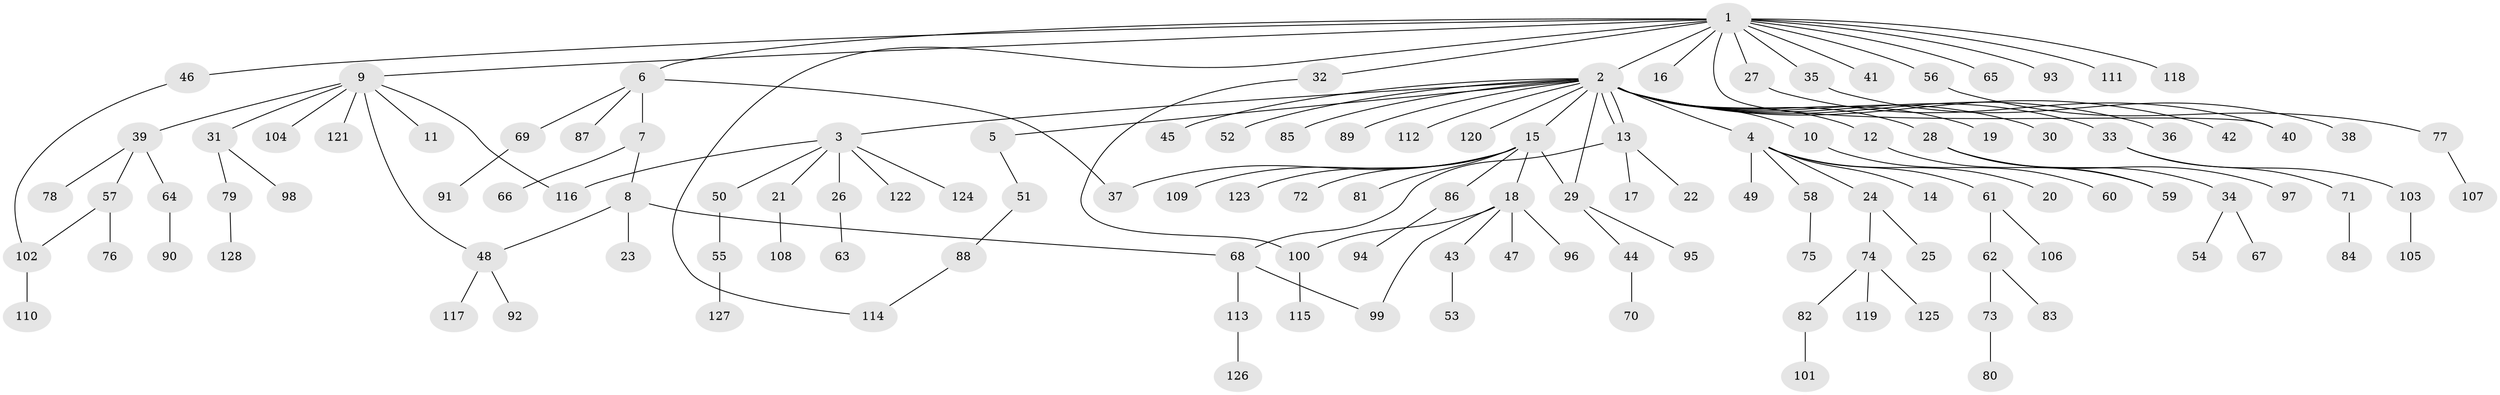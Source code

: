 // coarse degree distribution, {14: 0.015625, 10: 0.015625, 5: 0.046875, 6: 0.015625, 4: 0.0625, 2: 0.296875, 3: 0.09375, 1: 0.453125}
// Generated by graph-tools (version 1.1) at 2025/50/03/04/25 22:50:44]
// undirected, 128 vertices, 139 edges
graph export_dot {
  node [color=gray90,style=filled];
  1;
  2;
  3;
  4;
  5;
  6;
  7;
  8;
  9;
  10;
  11;
  12;
  13;
  14;
  15;
  16;
  17;
  18;
  19;
  20;
  21;
  22;
  23;
  24;
  25;
  26;
  27;
  28;
  29;
  30;
  31;
  32;
  33;
  34;
  35;
  36;
  37;
  38;
  39;
  40;
  41;
  42;
  43;
  44;
  45;
  46;
  47;
  48;
  49;
  50;
  51;
  52;
  53;
  54;
  55;
  56;
  57;
  58;
  59;
  60;
  61;
  62;
  63;
  64;
  65;
  66;
  67;
  68;
  69;
  70;
  71;
  72;
  73;
  74;
  75;
  76;
  77;
  78;
  79;
  80;
  81;
  82;
  83;
  84;
  85;
  86;
  87;
  88;
  89;
  90;
  91;
  92;
  93;
  94;
  95;
  96;
  97;
  98;
  99;
  100;
  101;
  102;
  103;
  104;
  105;
  106;
  107;
  108;
  109;
  110;
  111;
  112;
  113;
  114;
  115;
  116;
  117;
  118;
  119;
  120;
  121;
  122;
  123;
  124;
  125;
  126;
  127;
  128;
  1 -- 2;
  1 -- 6;
  1 -- 9;
  1 -- 16;
  1 -- 27;
  1 -- 32;
  1 -- 35;
  1 -- 40;
  1 -- 41;
  1 -- 46;
  1 -- 56;
  1 -- 65;
  1 -- 93;
  1 -- 111;
  1 -- 114;
  1 -- 118;
  2 -- 3;
  2 -- 4;
  2 -- 5;
  2 -- 10;
  2 -- 12;
  2 -- 13;
  2 -- 13;
  2 -- 15;
  2 -- 19;
  2 -- 28;
  2 -- 29;
  2 -- 30;
  2 -- 33;
  2 -- 36;
  2 -- 42;
  2 -- 45;
  2 -- 52;
  2 -- 85;
  2 -- 89;
  2 -- 112;
  2 -- 120;
  3 -- 21;
  3 -- 26;
  3 -- 50;
  3 -- 116;
  3 -- 122;
  3 -- 124;
  4 -- 14;
  4 -- 20;
  4 -- 24;
  4 -- 49;
  4 -- 58;
  4 -- 61;
  5 -- 51;
  6 -- 7;
  6 -- 37;
  6 -- 69;
  6 -- 87;
  7 -- 8;
  7 -- 66;
  8 -- 23;
  8 -- 48;
  8 -- 68;
  9 -- 11;
  9 -- 31;
  9 -- 39;
  9 -- 48;
  9 -- 104;
  9 -- 116;
  9 -- 121;
  10 -- 60;
  12 -- 59;
  13 -- 17;
  13 -- 22;
  13 -- 68;
  15 -- 18;
  15 -- 29;
  15 -- 37;
  15 -- 72;
  15 -- 81;
  15 -- 86;
  15 -- 109;
  15 -- 123;
  18 -- 43;
  18 -- 47;
  18 -- 96;
  18 -- 99;
  18 -- 100;
  21 -- 108;
  24 -- 25;
  24 -- 74;
  26 -- 63;
  27 -- 40;
  28 -- 34;
  28 -- 59;
  28 -- 97;
  29 -- 44;
  29 -- 95;
  31 -- 79;
  31 -- 98;
  32 -- 100;
  33 -- 71;
  33 -- 103;
  34 -- 54;
  34 -- 67;
  35 -- 38;
  39 -- 57;
  39 -- 64;
  39 -- 78;
  43 -- 53;
  44 -- 70;
  46 -- 102;
  48 -- 92;
  48 -- 117;
  50 -- 55;
  51 -- 88;
  55 -- 127;
  56 -- 77;
  57 -- 76;
  57 -- 102;
  58 -- 75;
  61 -- 62;
  61 -- 106;
  62 -- 73;
  62 -- 83;
  64 -- 90;
  68 -- 99;
  68 -- 113;
  69 -- 91;
  71 -- 84;
  73 -- 80;
  74 -- 82;
  74 -- 119;
  74 -- 125;
  77 -- 107;
  79 -- 128;
  82 -- 101;
  86 -- 94;
  88 -- 114;
  100 -- 115;
  102 -- 110;
  103 -- 105;
  113 -- 126;
}
